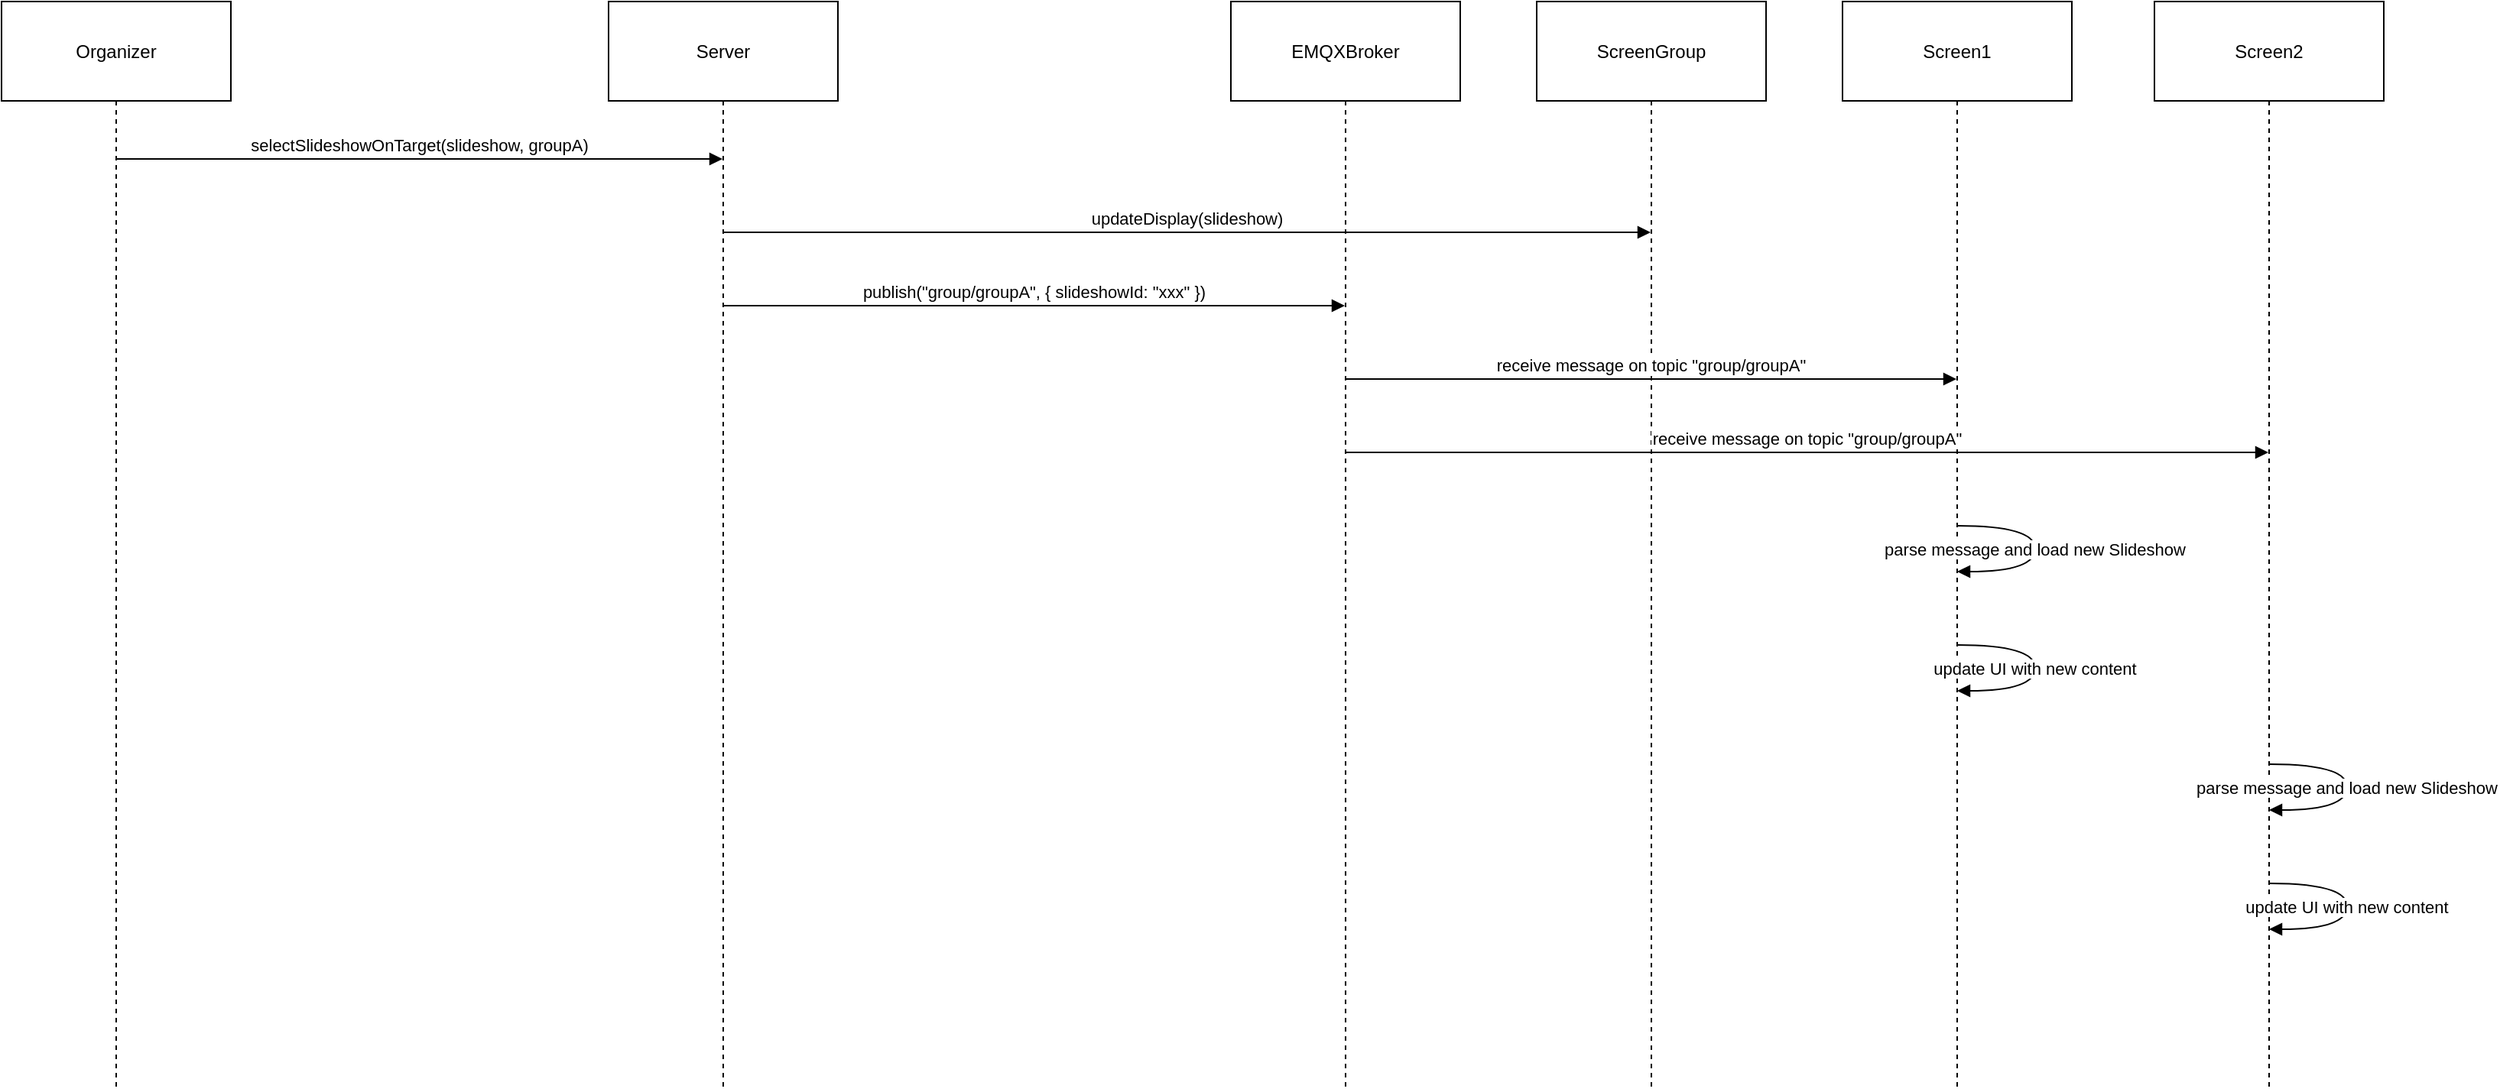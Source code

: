 <?xml version="1.0" encoding="UTF-8"?>
<mxfile version="27.0.9">
  <diagram name="Page-1" id="_DU3UJ2VPLIhRH7_tCxT">
    <mxGraphModel dx="1558" dy="863" grid="1" gridSize="10" guides="1" tooltips="1" connect="1" arrows="1" fold="1" page="1" pageScale="1" pageWidth="827" pageHeight="1169" math="0" shadow="0">
      <root>
        <mxCell id="0" />
        <mxCell id="1" parent="0" />
        <mxCell id="nKPqigomOzefVCcj-c3Q-1" value="Organizer" style="shape=umlLifeline;perimeter=lifelinePerimeter;whiteSpace=wrap;container=1;dropTarget=0;collapsible=0;recursiveResize=0;outlineConnect=0;portConstraint=eastwest;newEdgeStyle={&quot;edgeStyle&quot;:&quot;elbowEdgeStyle&quot;,&quot;elbow&quot;:&quot;vertical&quot;,&quot;curved&quot;:0,&quot;rounded&quot;:0};size=65;" parent="1" vertex="1">
          <mxGeometry x="20" y="20" width="150" height="712" as="geometry" />
        </mxCell>
        <mxCell id="nKPqigomOzefVCcj-c3Q-2" value="Server" style="shape=umlLifeline;perimeter=lifelinePerimeter;whiteSpace=wrap;container=1;dropTarget=0;collapsible=0;recursiveResize=0;outlineConnect=0;portConstraint=eastwest;newEdgeStyle={&quot;edgeStyle&quot;:&quot;elbowEdgeStyle&quot;,&quot;elbow&quot;:&quot;vertical&quot;,&quot;curved&quot;:0,&quot;rounded&quot;:0};size=65;" parent="1" vertex="1">
          <mxGeometry x="417" y="20" width="150" height="712" as="geometry" />
        </mxCell>
        <mxCell id="nKPqigomOzefVCcj-c3Q-3" value="EMQXBroker" style="shape=umlLifeline;perimeter=lifelinePerimeter;whiteSpace=wrap;container=1;dropTarget=0;collapsible=0;recursiveResize=0;outlineConnect=0;portConstraint=eastwest;newEdgeStyle={&quot;edgeStyle&quot;:&quot;elbowEdgeStyle&quot;,&quot;elbow&quot;:&quot;vertical&quot;,&quot;curved&quot;:0,&quot;rounded&quot;:0};size=65;" parent="1" vertex="1">
          <mxGeometry x="824" y="20" width="150" height="712" as="geometry" />
        </mxCell>
        <mxCell id="nKPqigomOzefVCcj-c3Q-4" value="ScreenGroup" style="shape=umlLifeline;perimeter=lifelinePerimeter;whiteSpace=wrap;container=1;dropTarget=0;collapsible=0;recursiveResize=0;outlineConnect=0;portConstraint=eastwest;newEdgeStyle={&quot;edgeStyle&quot;:&quot;elbowEdgeStyle&quot;,&quot;elbow&quot;:&quot;vertical&quot;,&quot;curved&quot;:0,&quot;rounded&quot;:0};size=65;" parent="1" vertex="1">
          <mxGeometry x="1024" y="20" width="150" height="712" as="geometry" />
        </mxCell>
        <mxCell id="nKPqigomOzefVCcj-c3Q-5" value="Screen1" style="shape=umlLifeline;perimeter=lifelinePerimeter;whiteSpace=wrap;container=1;dropTarget=0;collapsible=0;recursiveResize=0;outlineConnect=0;portConstraint=eastwest;newEdgeStyle={&quot;edgeStyle&quot;:&quot;elbowEdgeStyle&quot;,&quot;elbow&quot;:&quot;vertical&quot;,&quot;curved&quot;:0,&quot;rounded&quot;:0};size=65;" parent="1" vertex="1">
          <mxGeometry x="1224" y="20" width="150" height="712" as="geometry" />
        </mxCell>
        <mxCell id="nKPqigomOzefVCcj-c3Q-6" value="Screen2" style="shape=umlLifeline;perimeter=lifelinePerimeter;whiteSpace=wrap;container=1;dropTarget=0;collapsible=0;recursiveResize=0;outlineConnect=0;portConstraint=eastwest;newEdgeStyle={&quot;edgeStyle&quot;:&quot;elbowEdgeStyle&quot;,&quot;elbow&quot;:&quot;vertical&quot;,&quot;curved&quot;:0,&quot;rounded&quot;:0};size=65;" parent="1" vertex="1">
          <mxGeometry x="1428" y="20" width="150" height="712" as="geometry" />
        </mxCell>
        <mxCell id="nKPqigomOzefVCcj-c3Q-7" value="selectSlideshowOnTarget(slideshow, groupA)" style="verticalAlign=bottom;edgeStyle=elbowEdgeStyle;elbow=vertical;curved=0;rounded=0;endArrow=block;" parent="1" source="nKPqigomOzefVCcj-c3Q-1" target="nKPqigomOzefVCcj-c3Q-2" edge="1">
          <mxGeometry relative="1" as="geometry">
            <Array as="points">
              <mxPoint x="302" y="123" />
            </Array>
          </mxGeometry>
        </mxCell>
        <mxCell id="nKPqigomOzefVCcj-c3Q-8" value="updateDisplay(slideshow)" style="verticalAlign=bottom;edgeStyle=elbowEdgeStyle;elbow=vertical;curved=0;rounded=0;endArrow=block;" parent="1" source="nKPqigomOzefVCcj-c3Q-2" target="nKPqigomOzefVCcj-c3Q-4" edge="1">
          <mxGeometry relative="1" as="geometry">
            <Array as="points">
              <mxPoint x="804" y="171" />
            </Array>
          </mxGeometry>
        </mxCell>
        <mxCell id="nKPqigomOzefVCcj-c3Q-9" value="publish(&quot;group/groupA&quot;, { slideshowId: &quot;xxx&quot; })" style="verticalAlign=bottom;edgeStyle=elbowEdgeStyle;elbow=vertical;curved=0;rounded=0;endArrow=block;" parent="1" source="nKPqigomOzefVCcj-c3Q-2" target="nKPqigomOzefVCcj-c3Q-3" edge="1">
          <mxGeometry relative="1" as="geometry">
            <Array as="points">
              <mxPoint x="704" y="219" />
            </Array>
          </mxGeometry>
        </mxCell>
        <mxCell id="nKPqigomOzefVCcj-c3Q-10" value="receive message on topic &quot;group/groupA&quot;" style="verticalAlign=bottom;edgeStyle=elbowEdgeStyle;elbow=vertical;curved=0;rounded=0;endArrow=block;" parent="1" source="nKPqigomOzefVCcj-c3Q-3" target="nKPqigomOzefVCcj-c3Q-5" edge="1">
          <mxGeometry relative="1" as="geometry">
            <Array as="points">
              <mxPoint x="1108" y="267" />
            </Array>
          </mxGeometry>
        </mxCell>
        <mxCell id="nKPqigomOzefVCcj-c3Q-11" value="receive message on topic &quot;group/groupA&quot;" style="verticalAlign=bottom;edgeStyle=elbowEdgeStyle;elbow=vertical;curved=0;rounded=0;endArrow=block;" parent="1" source="nKPqigomOzefVCcj-c3Q-3" target="nKPqigomOzefVCcj-c3Q-6" edge="1">
          <mxGeometry relative="1" as="geometry">
            <Array as="points">
              <mxPoint x="1210" y="315" />
            </Array>
          </mxGeometry>
        </mxCell>
        <mxCell id="nKPqigomOzefVCcj-c3Q-12" value="parse message and load new Slideshow" style="curved=1;endArrow=block;rounded=0;" parent="1" source="nKPqigomOzefVCcj-c3Q-5" target="nKPqigomOzefVCcj-c3Q-5" edge="1">
          <mxGeometry relative="1" as="geometry">
            <Array as="points">
              <mxPoint x="1350" y="363" />
              <mxPoint x="1350" y="393" />
            </Array>
          </mxGeometry>
        </mxCell>
        <mxCell id="nKPqigomOzefVCcj-c3Q-13" value="update UI with new content" style="curved=1;endArrow=block;rounded=0;" parent="1" source="nKPqigomOzefVCcj-c3Q-5" target="nKPqigomOzefVCcj-c3Q-5" edge="1">
          <mxGeometry relative="1" as="geometry">
            <Array as="points">
              <mxPoint x="1350" y="441" />
              <mxPoint x="1350" y="471" />
            </Array>
          </mxGeometry>
        </mxCell>
        <mxCell id="nKPqigomOzefVCcj-c3Q-14" value="parse message and load new Slideshow" style="curved=1;endArrow=block;rounded=0;" parent="1" source="nKPqigomOzefVCcj-c3Q-6" target="nKPqigomOzefVCcj-c3Q-6" edge="1">
          <mxGeometry relative="1" as="geometry">
            <Array as="points">
              <mxPoint x="1554" y="519" />
              <mxPoint x="1554" y="549" />
            </Array>
          </mxGeometry>
        </mxCell>
        <mxCell id="nKPqigomOzefVCcj-c3Q-15" value="update UI with new content" style="curved=1;endArrow=block;rounded=0;" parent="1" source="nKPqigomOzefVCcj-c3Q-6" target="nKPqigomOzefVCcj-c3Q-6" edge="1">
          <mxGeometry relative="1" as="geometry">
            <Array as="points">
              <mxPoint x="1554" y="597" />
              <mxPoint x="1554" y="627" />
            </Array>
          </mxGeometry>
        </mxCell>
      </root>
    </mxGraphModel>
  </diagram>
</mxfile>

